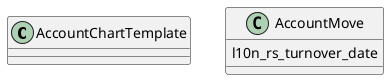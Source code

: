 @startuml classes_l10n_rs
set namespaceSeparator none
class "AccountChartTemplate" as odoo_src.odoo.addons.l10n_rs.models.template_rs.AccountChartTemplate {
}
class "AccountMove" as odoo_src.odoo.addons.l10n_rs.models.account_move.AccountMove {
  l10n_rs_turnover_date
}
@enduml
